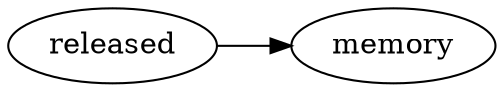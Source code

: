 digraph{
    graph [
        bgcolor="#FFFFFFF00",
        rankdir=LR,
        ];
    released -> memory;
}

